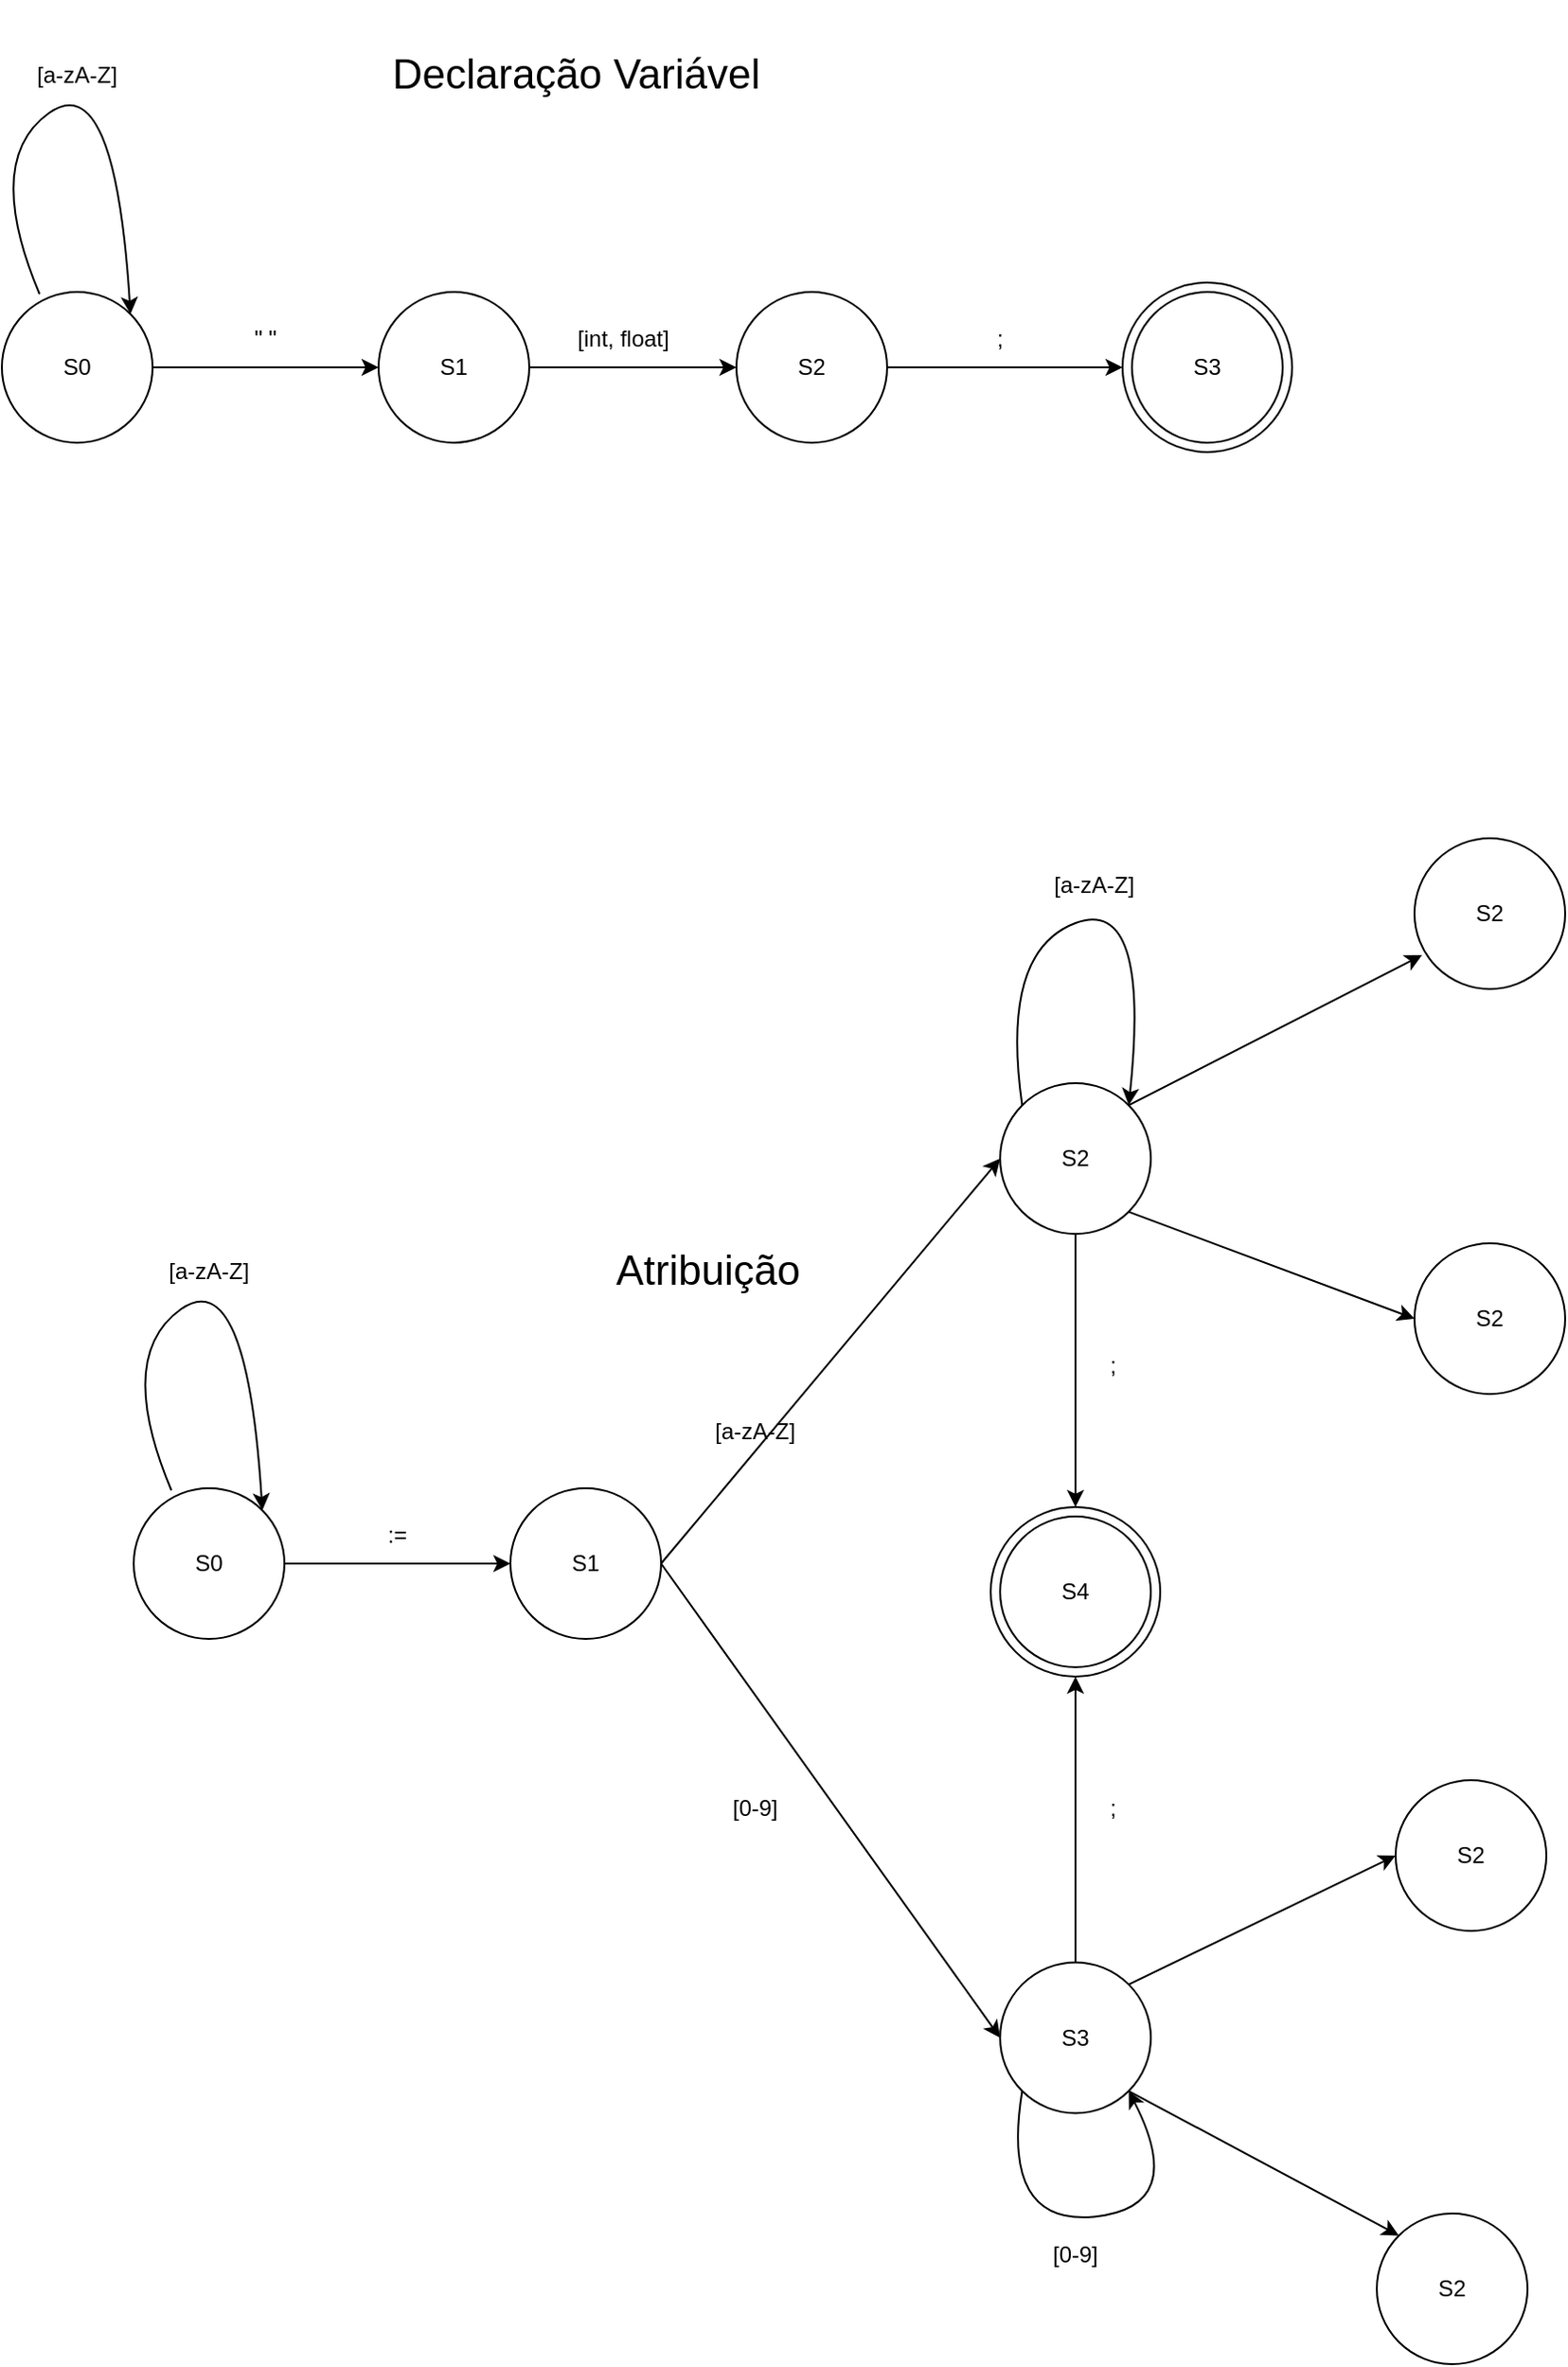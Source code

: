 <mxfile>
    <diagram id="T9sVvqqCG5rmjMEnSpNM" name="Página-1">
        <mxGraphModel dx="1487" dy="1028" grid="1" gridSize="10" guides="1" tooltips="1" connect="1" arrows="1" fold="1" page="1" pageScale="1" pageWidth="827" pageHeight="1169" math="0" shadow="0">
            <root>
                <mxCell id="0"/>
                <mxCell id="1" parent="0"/>
                <mxCell id="30" value="" style="ellipse;whiteSpace=wrap;html=1;aspect=fixed;fontSize=12;fillColor=none;" vertex="1" parent="1">
                    <mxGeometry x="585" y="825" width="90" height="90" as="geometry"/>
                </mxCell>
                <mxCell id="4" style="edgeStyle=none;html=1;exitX=1;exitY=0.5;exitDx=0;exitDy=0;entryX=0;entryY=0.5;entryDx=0;entryDy=0;" edge="1" parent="1" source="2" target="3">
                    <mxGeometry relative="1" as="geometry"/>
                </mxCell>
                <mxCell id="2" value="S0" style="ellipse;whiteSpace=wrap;html=1;aspect=fixed;" vertex="1" parent="1">
                    <mxGeometry x="60" y="180" width="80" height="80" as="geometry"/>
                </mxCell>
                <mxCell id="10" style="edgeStyle=none;html=1;exitX=1;exitY=0.5;exitDx=0;exitDy=0;entryX=0;entryY=0.5;entryDx=0;entryDy=0;fontSize=12;" edge="1" parent="1" source="3" target="9">
                    <mxGeometry relative="1" as="geometry"/>
                </mxCell>
                <mxCell id="3" value="S1" style="ellipse;whiteSpace=wrap;html=1;aspect=fixed;" vertex="1" parent="1">
                    <mxGeometry x="260" y="180" width="80" height="80" as="geometry"/>
                </mxCell>
                <mxCell id="7" value="" style="curved=1;endArrow=classic;html=1;exitX=0.25;exitY=0.014;exitDx=0;exitDy=0;exitPerimeter=0;entryX=1;entryY=0;entryDx=0;entryDy=0;" edge="1" parent="1" source="2" target="2">
                    <mxGeometry width="50" height="50" relative="1" as="geometry">
                        <mxPoint x="90" y="140" as="sourcePoint"/>
                        <mxPoint x="140" y="90" as="targetPoint"/>
                        <Array as="points">
                            <mxPoint x="50" y="110"/>
                            <mxPoint x="120" y="60"/>
                        </Array>
                    </mxGeometry>
                </mxCell>
                <mxCell id="14" style="edgeStyle=none;html=1;exitX=1;exitY=0.5;exitDx=0;exitDy=0;fontSize=12;entryX=0;entryY=0.5;entryDx=0;entryDy=0;" edge="1" parent="1" source="9" target="15">
                    <mxGeometry relative="1" as="geometry">
                        <mxPoint x="650" y="220" as="targetPoint"/>
                    </mxGeometry>
                </mxCell>
                <mxCell id="9" value="S2" style="ellipse;whiteSpace=wrap;html=1;aspect=fixed;" vertex="1" parent="1">
                    <mxGeometry x="450" y="180" width="80" height="80" as="geometry"/>
                </mxCell>
                <mxCell id="12" value="[int, float]" style="text;html=1;strokeColor=none;fillColor=none;align=center;verticalAlign=middle;whiteSpace=wrap;rounded=0;fontSize=12;" vertex="1" parent="1">
                    <mxGeometry x="360" y="190" width="60" height="30" as="geometry"/>
                </mxCell>
                <mxCell id="13" value="S3" style="ellipse;whiteSpace=wrap;html=1;aspect=fixed;" vertex="1" parent="1">
                    <mxGeometry x="660" y="180" width="80" height="80" as="geometry"/>
                </mxCell>
                <mxCell id="15" value="" style="ellipse;whiteSpace=wrap;html=1;aspect=fixed;fontSize=12;fillColor=none;" vertex="1" parent="1">
                    <mxGeometry x="655" y="175" width="90" height="90" as="geometry"/>
                </mxCell>
                <mxCell id="17" value=";" style="text;html=1;strokeColor=none;fillColor=none;align=center;verticalAlign=middle;whiteSpace=wrap;rounded=0;fontSize=12;" vertex="1" parent="1">
                    <mxGeometry x="560" y="190" width="60" height="30" as="geometry"/>
                </mxCell>
                <mxCell id="18" value="[a-zA-Z]" style="text;html=1;strokeColor=none;fillColor=none;align=center;verticalAlign=middle;whiteSpace=wrap;rounded=0;fontSize=12;" vertex="1" parent="1">
                    <mxGeometry x="70" y="50" width="60" height="30" as="geometry"/>
                </mxCell>
                <mxCell id="19" value="&quot; &quot;" style="text;html=1;strokeColor=none;fillColor=none;align=center;verticalAlign=middle;whiteSpace=wrap;rounded=0;fontSize=12;" vertex="1" parent="1">
                    <mxGeometry x="170" y="190" width="60" height="30" as="geometry"/>
                </mxCell>
                <mxCell id="20" value="&lt;font style=&quot;font-size: 22px&quot;&gt;Declaração Variável&lt;/font&gt;" style="text;html=1;strokeColor=none;fillColor=none;align=center;verticalAlign=middle;whiteSpace=wrap;rounded=0;fontSize=12;" vertex="1" parent="1">
                    <mxGeometry x="220" y="25" width="290" height="80" as="geometry"/>
                </mxCell>
                <mxCell id="21" style="edgeStyle=none;html=1;exitX=1;exitY=0.5;exitDx=0;exitDy=0;entryX=0;entryY=0.5;entryDx=0;entryDy=0;" edge="1" parent="1" source="22" target="24">
                    <mxGeometry relative="1" as="geometry"/>
                </mxCell>
                <mxCell id="22" value="S0" style="ellipse;whiteSpace=wrap;html=1;aspect=fixed;" vertex="1" parent="1">
                    <mxGeometry x="130" y="815" width="80" height="80" as="geometry"/>
                </mxCell>
                <mxCell id="23" style="edgeStyle=none;html=1;exitX=1;exitY=0.5;exitDx=0;exitDy=0;entryX=0;entryY=0.5;entryDx=0;entryDy=0;fontSize=12;" edge="1" parent="1" source="24" target="27">
                    <mxGeometry relative="1" as="geometry"/>
                </mxCell>
                <mxCell id="36" style="edgeStyle=none;html=1;exitX=1;exitY=0.5;exitDx=0;exitDy=0;entryX=0;entryY=0.5;entryDx=0;entryDy=0;fontSize=22;" edge="1" parent="1" source="24" target="35">
                    <mxGeometry relative="1" as="geometry"/>
                </mxCell>
                <mxCell id="24" value="S1" style="ellipse;whiteSpace=wrap;html=1;aspect=fixed;" vertex="1" parent="1">
                    <mxGeometry x="330" y="815" width="80" height="80" as="geometry"/>
                </mxCell>
                <mxCell id="25" value="" style="curved=1;endArrow=classic;html=1;exitX=0.25;exitY=0.014;exitDx=0;exitDy=0;exitPerimeter=0;entryX=1;entryY=0;entryDx=0;entryDy=0;" edge="1" parent="1" source="22" target="22">
                    <mxGeometry width="50" height="50" relative="1" as="geometry">
                        <mxPoint x="160" y="775" as="sourcePoint"/>
                        <mxPoint x="210" y="725" as="targetPoint"/>
                        <Array as="points">
                            <mxPoint x="120" y="745"/>
                            <mxPoint x="190" y="695"/>
                        </Array>
                    </mxGeometry>
                </mxCell>
                <mxCell id="26" style="edgeStyle=none;html=1;exitX=0.5;exitY=1;exitDx=0;exitDy=0;fontSize=12;entryX=0.5;entryY=0;entryDx=0;entryDy=0;" edge="1" parent="1" source="27" target="30">
                    <mxGeometry relative="1" as="geometry">
                        <mxPoint x="630" y="755" as="targetPoint"/>
                    </mxGeometry>
                </mxCell>
                <mxCell id="49" style="edgeStyle=none;html=1;entryX=0.05;entryY=0.775;entryDx=0;entryDy=0;entryPerimeter=0;fontSize=22;exitX=1;exitY=0;exitDx=0;exitDy=0;" edge="1" parent="1" source="27" target="45">
                    <mxGeometry relative="1" as="geometry">
                        <mxPoint x="720" y="620" as="sourcePoint"/>
                    </mxGeometry>
                </mxCell>
                <mxCell id="50" style="edgeStyle=none;html=1;exitX=1;exitY=1;exitDx=0;exitDy=0;entryX=0;entryY=0.5;entryDx=0;entryDy=0;fontSize=22;" edge="1" parent="1" source="27" target="48">
                    <mxGeometry relative="1" as="geometry"/>
                </mxCell>
                <mxCell id="27" value="S2" style="ellipse;whiteSpace=wrap;html=1;aspect=fixed;" vertex="1" parent="1">
                    <mxGeometry x="590" y="600" width="80" height="80" as="geometry"/>
                </mxCell>
                <mxCell id="29" value="S4" style="ellipse;whiteSpace=wrap;html=1;aspect=fixed;" vertex="1" parent="1">
                    <mxGeometry x="590" y="830" width="80" height="80" as="geometry"/>
                </mxCell>
                <mxCell id="31" value=";" style="text;html=1;strokeColor=none;fillColor=none;align=center;verticalAlign=middle;whiteSpace=wrap;rounded=0;fontSize=12;" vertex="1" parent="1">
                    <mxGeometry x="620" y="735" width="60" height="30" as="geometry"/>
                </mxCell>
                <mxCell id="32" value="[a-zA-Z]" style="text;html=1;strokeColor=none;fillColor=none;align=center;verticalAlign=middle;whiteSpace=wrap;rounded=0;fontSize=12;" vertex="1" parent="1">
                    <mxGeometry x="140" y="685" width="60" height="30" as="geometry"/>
                </mxCell>
                <mxCell id="33" value=":=" style="text;html=1;strokeColor=none;fillColor=none;align=center;verticalAlign=middle;whiteSpace=wrap;rounded=0;fontSize=12;" vertex="1" parent="1">
                    <mxGeometry x="240" y="825" width="60" height="30" as="geometry"/>
                </mxCell>
                <mxCell id="34" value="&lt;font style=&quot;font-size: 22px&quot;&gt;Atribuição&lt;/font&gt;" style="text;html=1;strokeColor=none;fillColor=none;align=center;verticalAlign=middle;whiteSpace=wrap;rounded=0;fontSize=12;" vertex="1" parent="1">
                    <mxGeometry x="290" y="660" width="290" height="80" as="geometry"/>
                </mxCell>
                <mxCell id="37" style="edgeStyle=none;html=1;exitX=0.5;exitY=0;exitDx=0;exitDy=0;fontSize=22;entryX=0.5;entryY=1;entryDx=0;entryDy=0;" edge="1" parent="1" source="35" target="30">
                    <mxGeometry relative="1" as="geometry"/>
                </mxCell>
                <mxCell id="51" style="edgeStyle=none;html=1;exitX=1;exitY=0;exitDx=0;exitDy=0;entryX=0;entryY=0.5;entryDx=0;entryDy=0;fontSize=22;" edge="1" parent="1" source="35" target="46">
                    <mxGeometry relative="1" as="geometry">
                        <mxPoint x="821.716" y="1020.004" as="targetPoint"/>
                    </mxGeometry>
                </mxCell>
                <mxCell id="52" style="edgeStyle=none;html=1;exitX=1;exitY=1;exitDx=0;exitDy=0;entryX=0;entryY=0;entryDx=0;entryDy=0;fontSize=22;" edge="1" parent="1" source="35" target="47">
                    <mxGeometry relative="1" as="geometry">
                        <mxPoint x="821.716" y="1258.436" as="targetPoint"/>
                    </mxGeometry>
                </mxCell>
                <mxCell id="35" value="S3" style="ellipse;whiteSpace=wrap;html=1;aspect=fixed;" vertex="1" parent="1">
                    <mxGeometry x="590" y="1066.72" width="80" height="80" as="geometry"/>
                </mxCell>
                <mxCell id="38" value=";" style="text;html=1;strokeColor=none;fillColor=none;align=center;verticalAlign=middle;whiteSpace=wrap;rounded=0;fontSize=12;" vertex="1" parent="1">
                    <mxGeometry x="620" y="970" width="60" height="30" as="geometry"/>
                </mxCell>
                <mxCell id="39" value="[a-zA-Z]" style="text;html=1;strokeColor=none;fillColor=none;align=center;verticalAlign=middle;whiteSpace=wrap;rounded=0;fontSize=12;" vertex="1" parent="1">
                    <mxGeometry x="430" y="770" width="60" height="30" as="geometry"/>
                </mxCell>
                <mxCell id="40" value="[a-zA-Z]" style="text;html=1;strokeColor=none;fillColor=none;align=center;verticalAlign=middle;whiteSpace=wrap;rounded=0;fontSize=12;" vertex="1" parent="1">
                    <mxGeometry x="610" y="480" width="60" height="30" as="geometry"/>
                </mxCell>
                <mxCell id="41" value="" style="curved=1;endArrow=classic;html=1;fontSize=22;exitX=0;exitY=0;exitDx=0;exitDy=0;entryX=1;entryY=0;entryDx=0;entryDy=0;" edge="1" parent="1" source="27" target="27">
                    <mxGeometry width="50" height="50" relative="1" as="geometry">
                        <mxPoint x="550" y="600" as="sourcePoint"/>
                        <mxPoint x="600" y="550" as="targetPoint"/>
                        <Array as="points">
                            <mxPoint x="590" y="530"/>
                            <mxPoint x="670" y="500"/>
                        </Array>
                    </mxGeometry>
                </mxCell>
                <mxCell id="42" value="[0-9]" style="text;html=1;strokeColor=none;fillColor=none;align=center;verticalAlign=middle;whiteSpace=wrap;rounded=0;fontSize=12;" vertex="1" parent="1">
                    <mxGeometry x="430" y="970" width="60" height="30" as="geometry"/>
                </mxCell>
                <mxCell id="43" value="" style="curved=1;endArrow=classic;html=1;fontSize=22;exitX=0;exitY=1;exitDx=0;exitDy=0;entryX=1;entryY=1;entryDx=0;entryDy=0;" edge="1" parent="1" source="35" target="35">
                    <mxGeometry width="50" height="50" relative="1" as="geometry">
                        <mxPoint x="640" y="1256.72" as="sourcePoint"/>
                        <mxPoint x="690" y="1206.72" as="targetPoint"/>
                        <Array as="points">
                            <mxPoint x="590" y="1206.72"/>
                            <mxPoint x="690" y="1196.72"/>
                        </Array>
                    </mxGeometry>
                </mxCell>
                <mxCell id="44" value="[0-9]" style="text;html=1;strokeColor=none;fillColor=none;align=center;verticalAlign=middle;whiteSpace=wrap;rounded=0;fontSize=12;" vertex="1" parent="1">
                    <mxGeometry x="600" y="1206.72" width="60" height="30" as="geometry"/>
                </mxCell>
                <mxCell id="45" value="S2" style="ellipse;whiteSpace=wrap;html=1;aspect=fixed;" vertex="1" parent="1">
                    <mxGeometry x="810" y="470" width="80" height="80" as="geometry"/>
                </mxCell>
                <mxCell id="46" value="S2" style="ellipse;whiteSpace=wrap;html=1;aspect=fixed;" vertex="1" parent="1">
                    <mxGeometry x="800" y="970" width="80" height="80" as="geometry"/>
                </mxCell>
                <mxCell id="47" value="S2" style="ellipse;whiteSpace=wrap;html=1;aspect=fixed;" vertex="1" parent="1">
                    <mxGeometry x="790" y="1200" width="80" height="80" as="geometry"/>
                </mxCell>
                <mxCell id="48" value="S2" style="ellipse;whiteSpace=wrap;html=1;aspect=fixed;" vertex="1" parent="1">
                    <mxGeometry x="810" y="685" width="80" height="80" as="geometry"/>
                </mxCell>
            </root>
        </mxGraphModel>
    </diagram>
</mxfile>